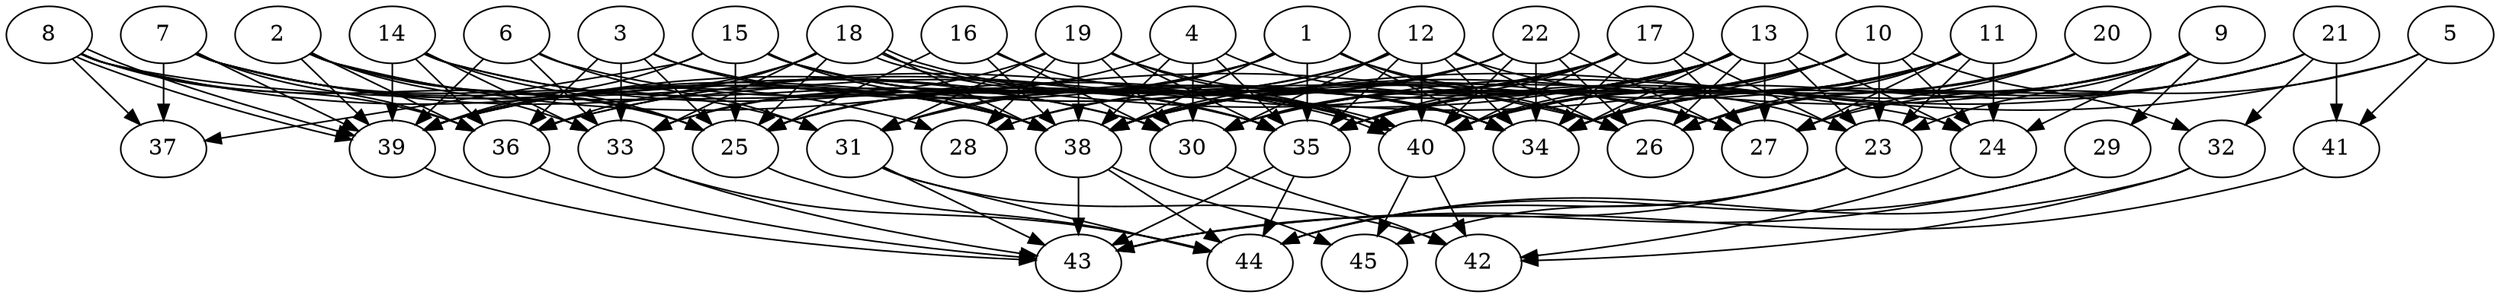 // DAG (tier=3-complex, mode=data, n=45, ccr=0.546, fat=0.703, density=0.726, regular=0.254, jump=0.282, mindata=4194304, maxdata=33554432)
// DAG automatically generated by daggen at Sun Aug 24 16:33:35 2025
// /home/ermia/Project/Environments/daggen/bin/daggen --dot --ccr 0.546 --fat 0.703 --regular 0.254 --density 0.726 --jump 0.282 --mindata 4194304 --maxdata 33554432 -n 45 
digraph G {
  1 [size="12795144984261772181504", alpha="0.12", expect_size="6397572492130886090752"]
  1 -> 25 [size ="4376431425486848"]
  1 -> 26 [size ="4376431425486848"]
  1 -> 27 [size ="4376431425486848"]
  1 -> 31 [size ="4376431425486848"]
  1 -> 34 [size ="4376431425486848"]
  1 -> 35 [size ="4376431425486848"]
  1 -> 38 [size ="4376431425486848"]
  1 -> 39 [size ="4376431425486848"]
  2 [size="1898203894154210048", alpha="0.03", expect_size="949101947077105024"]
  2 -> 25 [size ="1709633341227008"]
  2 -> 26 [size ="1709633341227008"]
  2 -> 33 [size ="1709633341227008"]
  2 -> 36 [size ="1709633341227008"]
  2 -> 38 [size ="1709633341227008"]
  2 -> 39 [size ="1709633341227008"]
  3 [size="59759092589456752", alpha="0.05", expect_size="29879546294728376"]
  3 -> 25 [size ="2464977059315712"]
  3 -> 33 [size ="2464977059315712"]
  3 -> 34 [size ="2464977059315712"]
  3 -> 36 [size ="2464977059315712"]
  3 -> 38 [size ="2464977059315712"]
  4 [size="6697607406206570201088", alpha="0.01", expect_size="3348803703103285100544"]
  4 -> 26 [size ="2842517267546112"]
  4 -> 30 [size ="2842517267546112"]
  4 -> 33 [size ="2842517267546112"]
  4 -> 35 [size ="2842517267546112"]
  4 -> 38 [size ="2842517267546112"]
  5 [size="94237123394368700416", alpha="0.18", expect_size="47118561697184350208"]
  5 -> 27 [size ="165667760242688"]
  5 -> 38 [size ="165667760242688"]
  5 -> 41 [size ="165667760242688"]
  6 [size="31049909326339863740416", alpha="0.12", expect_size="15524954663169931870208"]
  6 -> 31 [size ="7903089092722688"]
  6 -> 33 [size ="7903089092722688"]
  6 -> 35 [size ="7903089092722688"]
  6 -> 39 [size ="7903089092722688"]
  7 [size="33394808882661328683008", alpha="0.04", expect_size="16697404441330664341504"]
  7 -> 28 [size ="8296137890988032"]
  7 -> 31 [size ="8296137890988032"]
  7 -> 35 [size ="8296137890988032"]
  7 -> 36 [size ="8296137890988032"]
  7 -> 37 [size ="8296137890988032"]
  7 -> 38 [size ="8296137890988032"]
  7 -> 39 [size ="8296137890988032"]
  8 [size="10469009272658912", alpha="0.18", expect_size="5234504636329456"]
  8 -> 24 [size ="1161308456091648"]
  8 -> 25 [size ="1161308456091648"]
  8 -> 30 [size ="1161308456091648"]
  8 -> 36 [size ="1161308456091648"]
  8 -> 37 [size ="1161308456091648"]
  8 -> 39 [size ="1161308456091648"]
  8 -> 39 [size ="1161308456091648"]
  9 [size="5943082423366114", alpha="0.07", expect_size="2971541211683057"]
  9 -> 23 [size ="166190076919808"]
  9 -> 24 [size ="166190076919808"]
  9 -> 26 [size ="166190076919808"]
  9 -> 29 [size ="166190076919808"]
  9 -> 34 [size ="166190076919808"]
  9 -> 35 [size ="166190076919808"]
  9 -> 38 [size ="166190076919808"]
  10 [size="19211622440551579648000", alpha="0.04", expect_size="9605811220275789824000"]
  10 -> 23 [size ="5738512724787200"]
  10 -> 24 [size ="5738512724787200"]
  10 -> 30 [size ="5738512724787200"]
  10 -> 32 [size ="5738512724787200"]
  10 -> 34 [size ="5738512724787200"]
  10 -> 35 [size ="5738512724787200"]
  10 -> 36 [size ="5738512724787200"]
  10 -> 40 [size ="5738512724787200"]
  11 [size="1902757205544583680", alpha="0.15", expect_size="951378602772291840"]
  11 -> 23 [size ="987709946462208"]
  11 -> 24 [size ="987709946462208"]
  11 -> 26 [size ="987709946462208"]
  11 -> 27 [size ="987709946462208"]
  11 -> 34 [size ="987709946462208"]
  11 -> 35 [size ="987709946462208"]
  11 -> 38 [size ="987709946462208"]
  11 -> 40 [size ="987709946462208"]
  12 [size="36946771644110400", alpha="0.04", expect_size="18473385822055200"]
  12 -> 23 [size ="677968137420800"]
  12 -> 25 [size ="677968137420800"]
  12 -> 26 [size ="677968137420800"]
  12 -> 30 [size ="677968137420800"]
  12 -> 34 [size ="677968137420800"]
  12 -> 35 [size ="677968137420800"]
  12 -> 38 [size ="677968137420800"]
  12 -> 39 [size ="677968137420800"]
  12 -> 40 [size ="677968137420800"]
  13 [size="52825408546551264", alpha="0.04", expect_size="26412704273275632"]
  13 -> 23 [size ="1058288531668992"]
  13 -> 24 [size ="1058288531668992"]
  13 -> 26 [size ="1058288531668992"]
  13 -> 27 [size ="1058288531668992"]
  13 -> 28 [size ="1058288531668992"]
  13 -> 30 [size ="1058288531668992"]
  13 -> 31 [size ="1058288531668992"]
  13 -> 34 [size ="1058288531668992"]
  13 -> 35 [size ="1058288531668992"]
  13 -> 36 [size ="1058288531668992"]
  13 -> 38 [size ="1058288531668992"]
  13 -> 40 [size ="1058288531668992"]
  14 [size="11703465511880493105152", alpha="0.12", expect_size="5851732755940246552576"]
  14 -> 25 [size ="4123819425923072"]
  14 -> 30 [size ="4123819425923072"]
  14 -> 33 [size ="4123819425923072"]
  14 -> 36 [size ="4123819425923072"]
  14 -> 39 [size ="4123819425923072"]
  14 -> 40 [size ="4123819425923072"]
  15 [size="59016023648399680", alpha="0.03", expect_size="29508011824199840"]
  15 -> 25 [size ="7105510142640128"]
  15 -> 27 [size ="7105510142640128"]
  15 -> 35 [size ="7105510142640128"]
  15 -> 37 [size ="7105510142640128"]
  15 -> 38 [size ="7105510142640128"]
  15 -> 39 [size ="7105510142640128"]
  15 -> 40 [size ="7105510142640128"]
  16 [size="11498368436255822", alpha="0.01", expect_size="5749184218127911"]
  16 -> 25 [size ="191025247158272"]
  16 -> 30 [size ="191025247158272"]
  16 -> 38 [size ="191025247158272"]
  16 -> 40 [size ="191025247158272"]
  17 [size="94077923705507904", alpha="0.04", expect_size="47038961852753952"]
  17 -> 23 [size ="2245207575756800"]
  17 -> 27 [size ="2245207575756800"]
  17 -> 30 [size ="2245207575756800"]
  17 -> 34 [size ="2245207575756800"]
  17 -> 35 [size ="2245207575756800"]
  17 -> 38 [size ="2245207575756800"]
  17 -> 39 [size ="2245207575756800"]
  17 -> 40 [size ="2245207575756800"]
  18 [size="8451527746482247565312", alpha="0.16", expect_size="4225763873241123782656"]
  18 -> 25 [size ="3319302258163712"]
  18 -> 33 [size ="3319302258163712"]
  18 -> 34 [size ="3319302258163712"]
  18 -> 36 [size ="3319302258163712"]
  18 -> 38 [size ="3319302258163712"]
  18 -> 39 [size ="3319302258163712"]
  18 -> 40 [size ="3319302258163712"]
  18 -> 40 [size ="3319302258163712"]
  19 [size="7945270597406768128", alpha="0.13", expect_size="3972635298703384064"]
  19 -> 28 [size ="2834801635622912"]
  19 -> 30 [size ="2834801635622912"]
  19 -> 31 [size ="2834801635622912"]
  19 -> 33 [size ="2834801635622912"]
  19 -> 34 [size ="2834801635622912"]
  19 -> 35 [size ="2834801635622912"]
  19 -> 38 [size ="2834801635622912"]
  19 -> 40 [size ="2834801635622912"]
  20 [size="131449341556385056", alpha="0.19", expect_size="65724670778192528"]
  20 -> 26 [size ="5169320095121408"]
  20 -> 27 [size ="5169320095121408"]
  20 -> 40 [size ="5169320095121408"]
  21 [size="16944698983673736", alpha="0.14", expect_size="8472349491836868"]
  21 -> 26 [size ="282971772813312"]
  21 -> 30 [size ="282971772813312"]
  21 -> 32 [size ="282971772813312"]
  21 -> 34 [size ="282971772813312"]
  21 -> 40 [size ="282971772813312"]
  21 -> 41 [size ="282971772813312"]
  22 [size="6760047993967604736", alpha="0.06", expect_size="3380023996983802368"]
  22 -> 25 [size ="2404952039227392"]
  22 -> 26 [size ="2404952039227392"]
  22 -> 27 [size ="2404952039227392"]
  22 -> 28 [size ="2404952039227392"]
  22 -> 34 [size ="2404952039227392"]
  22 -> 38 [size ="2404952039227392"]
  22 -> 40 [size ="2404952039227392"]
  23 [size="88879593388108800", alpha="0.19", expect_size="44439796694054400"]
  23 -> 43 [size ="7590066205491200"]
  23 -> 44 [size ="7590066205491200"]
  23 -> 45 [size ="7590066205491200"]
  24 [size="16684113731067473920", alpha="0.09", expect_size="8342056865533736960"]
  24 -> 42 [size ="8979732435566592"]
  25 [size="655654905878350848", alpha="0.14", expect_size="327827452939175424"]
  25 -> 44 [size ="498911991037952"]
  26 [size="12673834676478266", alpha="0.15", expect_size="6336917338239133"]
  27 [size="31895064591625879552000", alpha="0.13", expect_size="15947532295812939776000"]
  28 [size="1538076253822852864", alpha="0.07", expect_size="769038126911426432"]
  29 [size="1220399669067691065344", alpha="0.13", expect_size="610199834533845532672"]
  29 -> 43 [size ="913604102586368"]
  29 -> 44 [size ="913604102586368"]
  30 [size="5966445617930684416", alpha="0.12", expect_size="2983222808965342208"]
  30 -> 42 [size ="4685590847029248"]
  31 [size="64088796107533080", alpha="0.08", expect_size="32044398053766540"]
  31 -> 42 [size ="1935299856826368"]
  31 -> 43 [size ="1935299856826368"]
  31 -> 44 [size ="1935299856826368"]
  32 [size="14930414354198030336", alpha="0.02", expect_size="7465207177099015168"]
  32 -> 42 [size ="8528840326381568"]
  32 -> 44 [size ="8528840326381568"]
  33 [size="220861531329268480", alpha="0.03", expect_size="110430765664634240"]
  33 -> 43 [size ="6833265126146048"]
  33 -> 44 [size ="6833265126146048"]
  34 [size="56578086395620432", alpha="0.08", expect_size="28289043197810216"]
  35 [size="1163798963799985664", alpha="0.10", expect_size="581899481899992832"]
  35 -> 43 [size ="912728877170688"]
  35 -> 44 [size ="912728877170688"]
  36 [size="201249527958094208", alpha="0.17", expect_size="100624763979047104"]
  36 -> 43 [size ="4219973484412928"]
  37 [size="163900597199421408", alpha="0.03", expect_size="81950298599710704"]
  38 [size="1749203297370326784", alpha="0.13", expect_size="874601648685163392"]
  38 -> 43 [size ="1008756586446848"]
  38 -> 44 [size ="1008756586446848"]
  38 -> 45 [size ="1008756586446848"]
  39 [size="9940031461592178688", alpha="0.19", expect_size="4970015730796089344"]
  39 -> 43 [size ="8489299347505152"]
  40 [size="18586106730182887866368", alpha="0.12", expect_size="9293053365091443933184"]
  40 -> 42 [size ="5613265765793792"]
  40 -> 45 [size ="5613265765793792"]
  41 [size="2748188144558482432", alpha="0.15", expect_size="1374094072279241216"]
  41 -> 43 [size ="1103612818227200"]
  42 [size="10122941201409100", alpha="0.05", expect_size="5061470600704550"]
  43 [size="9155455815750278144", alpha="0.13", expect_size="4577727907875139072"]
  44 [size="357941535393428480", alpha="0.09", expect_size="178970767696714240"]
  45 [size="1516483204829127936", alpha="0.16", expect_size="758241602414563968"]
}